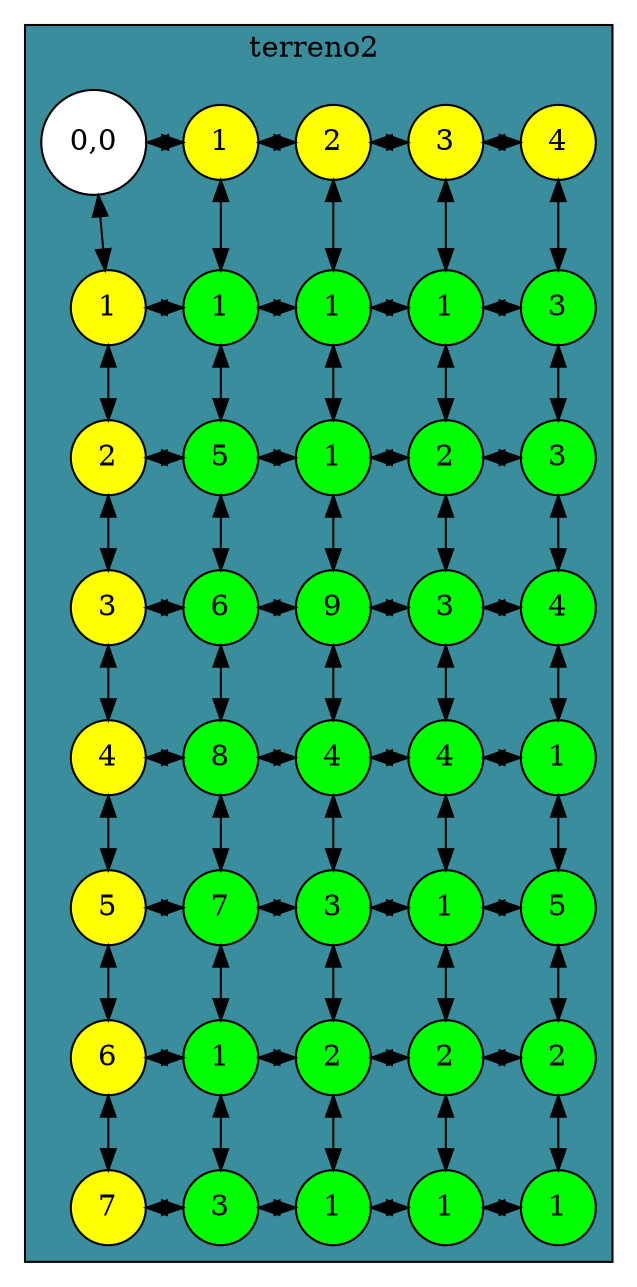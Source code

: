 
    digraph L{
        node[shape = circle fillcolor="white" style = filled]
        subgraph cluster_p{
            label = "terreno2 "
            bgcolor = "#398D9C"
            raiz[label = "0,0"]
            edge[dir = "both"]
        F1[label="1",group=1,fillcolor=yellow];
F2[label="2",group=1,fillcolor=yellow];
F3[label="3",group=1,fillcolor=yellow];
F4[label="4",group=1,fillcolor=yellow];
F5[label="5",group=1,fillcolor=yellow];
F6[label="6",group=1,fillcolor=yellow];
F7[label="7",group=1,fillcolor=yellow];
C1[label="1",group=2,fillcolor=yellow];
C2[label="2",group=3,fillcolor=yellow];
C3[label="3",group=4,fillcolor=yellow];
C4[label="4",group=5,fillcolor=yellow];
F1 -> F2;
F2 -> F3;
F3 -> F4;
F4 -> F5;
F5 -> F6;
F6 -> F7;
C1 -> C2;
C2 -> C3;
C3 -> C4;
raiz -> F1; 
raiz -> C1;
{rank = same;raiz;C1;C2;C3;C4}nodo1_1[label="1",fillcolor=green,group=2]
nodo1_2[label="1",fillcolor=green,group=3]
nodo1_3[label="1",fillcolor=green,group=4]
nodo1_4[label="3",fillcolor=green,group=5]
nodo2_1[label="5",fillcolor=green,group=2]
nodo2_2[label="1",fillcolor=green,group=3]
nodo2_3[label="2",fillcolor=green,group=4]
nodo2_4[label="3",fillcolor=green,group=5]
nodo3_1[label="6",fillcolor=green,group=2]
nodo3_2[label="9",fillcolor=green,group=3]
nodo3_3[label="3",fillcolor=green,group=4]
nodo3_4[label="4",fillcolor=green,group=5]
nodo4_1[label="8",fillcolor=green,group=2]
nodo4_2[label="4",fillcolor=green,group=3]
nodo4_3[label="4",fillcolor=green,group=4]
nodo4_4[label="1",fillcolor=green,group=5]
nodo5_1[label="7",fillcolor=green,group=2]
nodo5_2[label="3",fillcolor=green,group=3]
nodo5_3[label="1",fillcolor=green,group=4]
nodo5_4[label="5",fillcolor=green,group=5]
nodo6_1[label="1",fillcolor=green,group=2]
nodo6_2[label="2",fillcolor=green,group=3]
nodo6_3[label="2",fillcolor=green,group=4]
nodo6_4[label="2",fillcolor=green,group=5]
nodo7_1[label="3",fillcolor=green,group=2]
nodo7_2[label="1",fillcolor=green,group=3]
nodo7_3[label="1",fillcolor=green,group=4]
nodo7_4[label="1",fillcolor=green,group=5]
F1 -> nodo1_1;
F2 -> nodo2_1;
F3 -> nodo3_1;
F4 -> nodo4_1;
F5 -> nodo5_1;
F6 -> nodo6_1;
F7 -> nodo7_1;
nodo1_1 -> nodo1_2;
nodo1_2 -> nodo1_3;
nodo1_3 -> nodo1_4;
nodo2_1 -> nodo2_2;
nodo2_2 -> nodo2_3;
nodo2_3 -> nodo2_4;
nodo3_1 -> nodo3_2;
nodo3_2 -> nodo3_3;
nodo3_3 -> nodo3_4;
nodo4_1 -> nodo4_2;
nodo4_2 -> nodo4_3;
nodo4_3 -> nodo4_4;
nodo5_1 -> nodo5_2;
nodo5_2 -> nodo5_3;
nodo5_3 -> nodo5_4;
nodo6_1 -> nodo6_2;
nodo6_2 -> nodo6_3;
nodo6_3 -> nodo6_4;
nodo7_1 -> nodo7_2;
nodo7_2 -> nodo7_3;
nodo7_3 -> nodo7_4;
C1 -> nodo1_1;
C2 -> nodo1_2;
C3 -> nodo1_3;
C4 -> nodo1_4;
{rank = same;F1;nodo1_1;nodo1_2;nodo1_3;nodo1_4}
{rank = same;F2;nodo2_1;nodo2_2;nodo2_3;nodo2_4}
{rank = same;F3;nodo3_1;nodo3_2;nodo3_3;nodo3_4}
{rank = same;F4;nodo4_1;nodo4_2;nodo4_3;nodo4_4}
{rank = same;F5;nodo5_1;nodo5_2;nodo5_3;nodo5_4}
{rank = same;F6;nodo6_1;nodo6_2;nodo6_3;nodo6_4}
{rank = same;F7;nodo7_1;nodo7_2;nodo7_3;nodo7_4}
nodo1_1 -> nodo2_1;
nodo1_2 -> nodo2_2;
nodo1_3 -> nodo2_3;
nodo1_4 -> nodo2_4;
nodo2_1 -> nodo3_1;
nodo2_2 -> nodo3_2;
nodo2_3 -> nodo3_3;
nodo2_4 -> nodo3_4;
nodo3_1 -> nodo4_1;
nodo3_2 -> nodo4_2;
nodo3_3 -> nodo4_3;
nodo3_4 -> nodo4_4;
nodo4_1 -> nodo5_1;
nodo4_2 -> nodo5_2;
nodo4_3 -> nodo5_3;
nodo4_4 -> nodo5_4;
nodo5_1 -> nodo6_1;
nodo5_2 -> nodo6_2;
nodo5_3 -> nodo6_3;
nodo5_4 -> nodo6_4;
nodo6_1 -> nodo7_1;
nodo6_2 -> nodo7_2;
nodo6_3 -> nodo7_3;
nodo6_4 -> nodo7_4;
}   }
